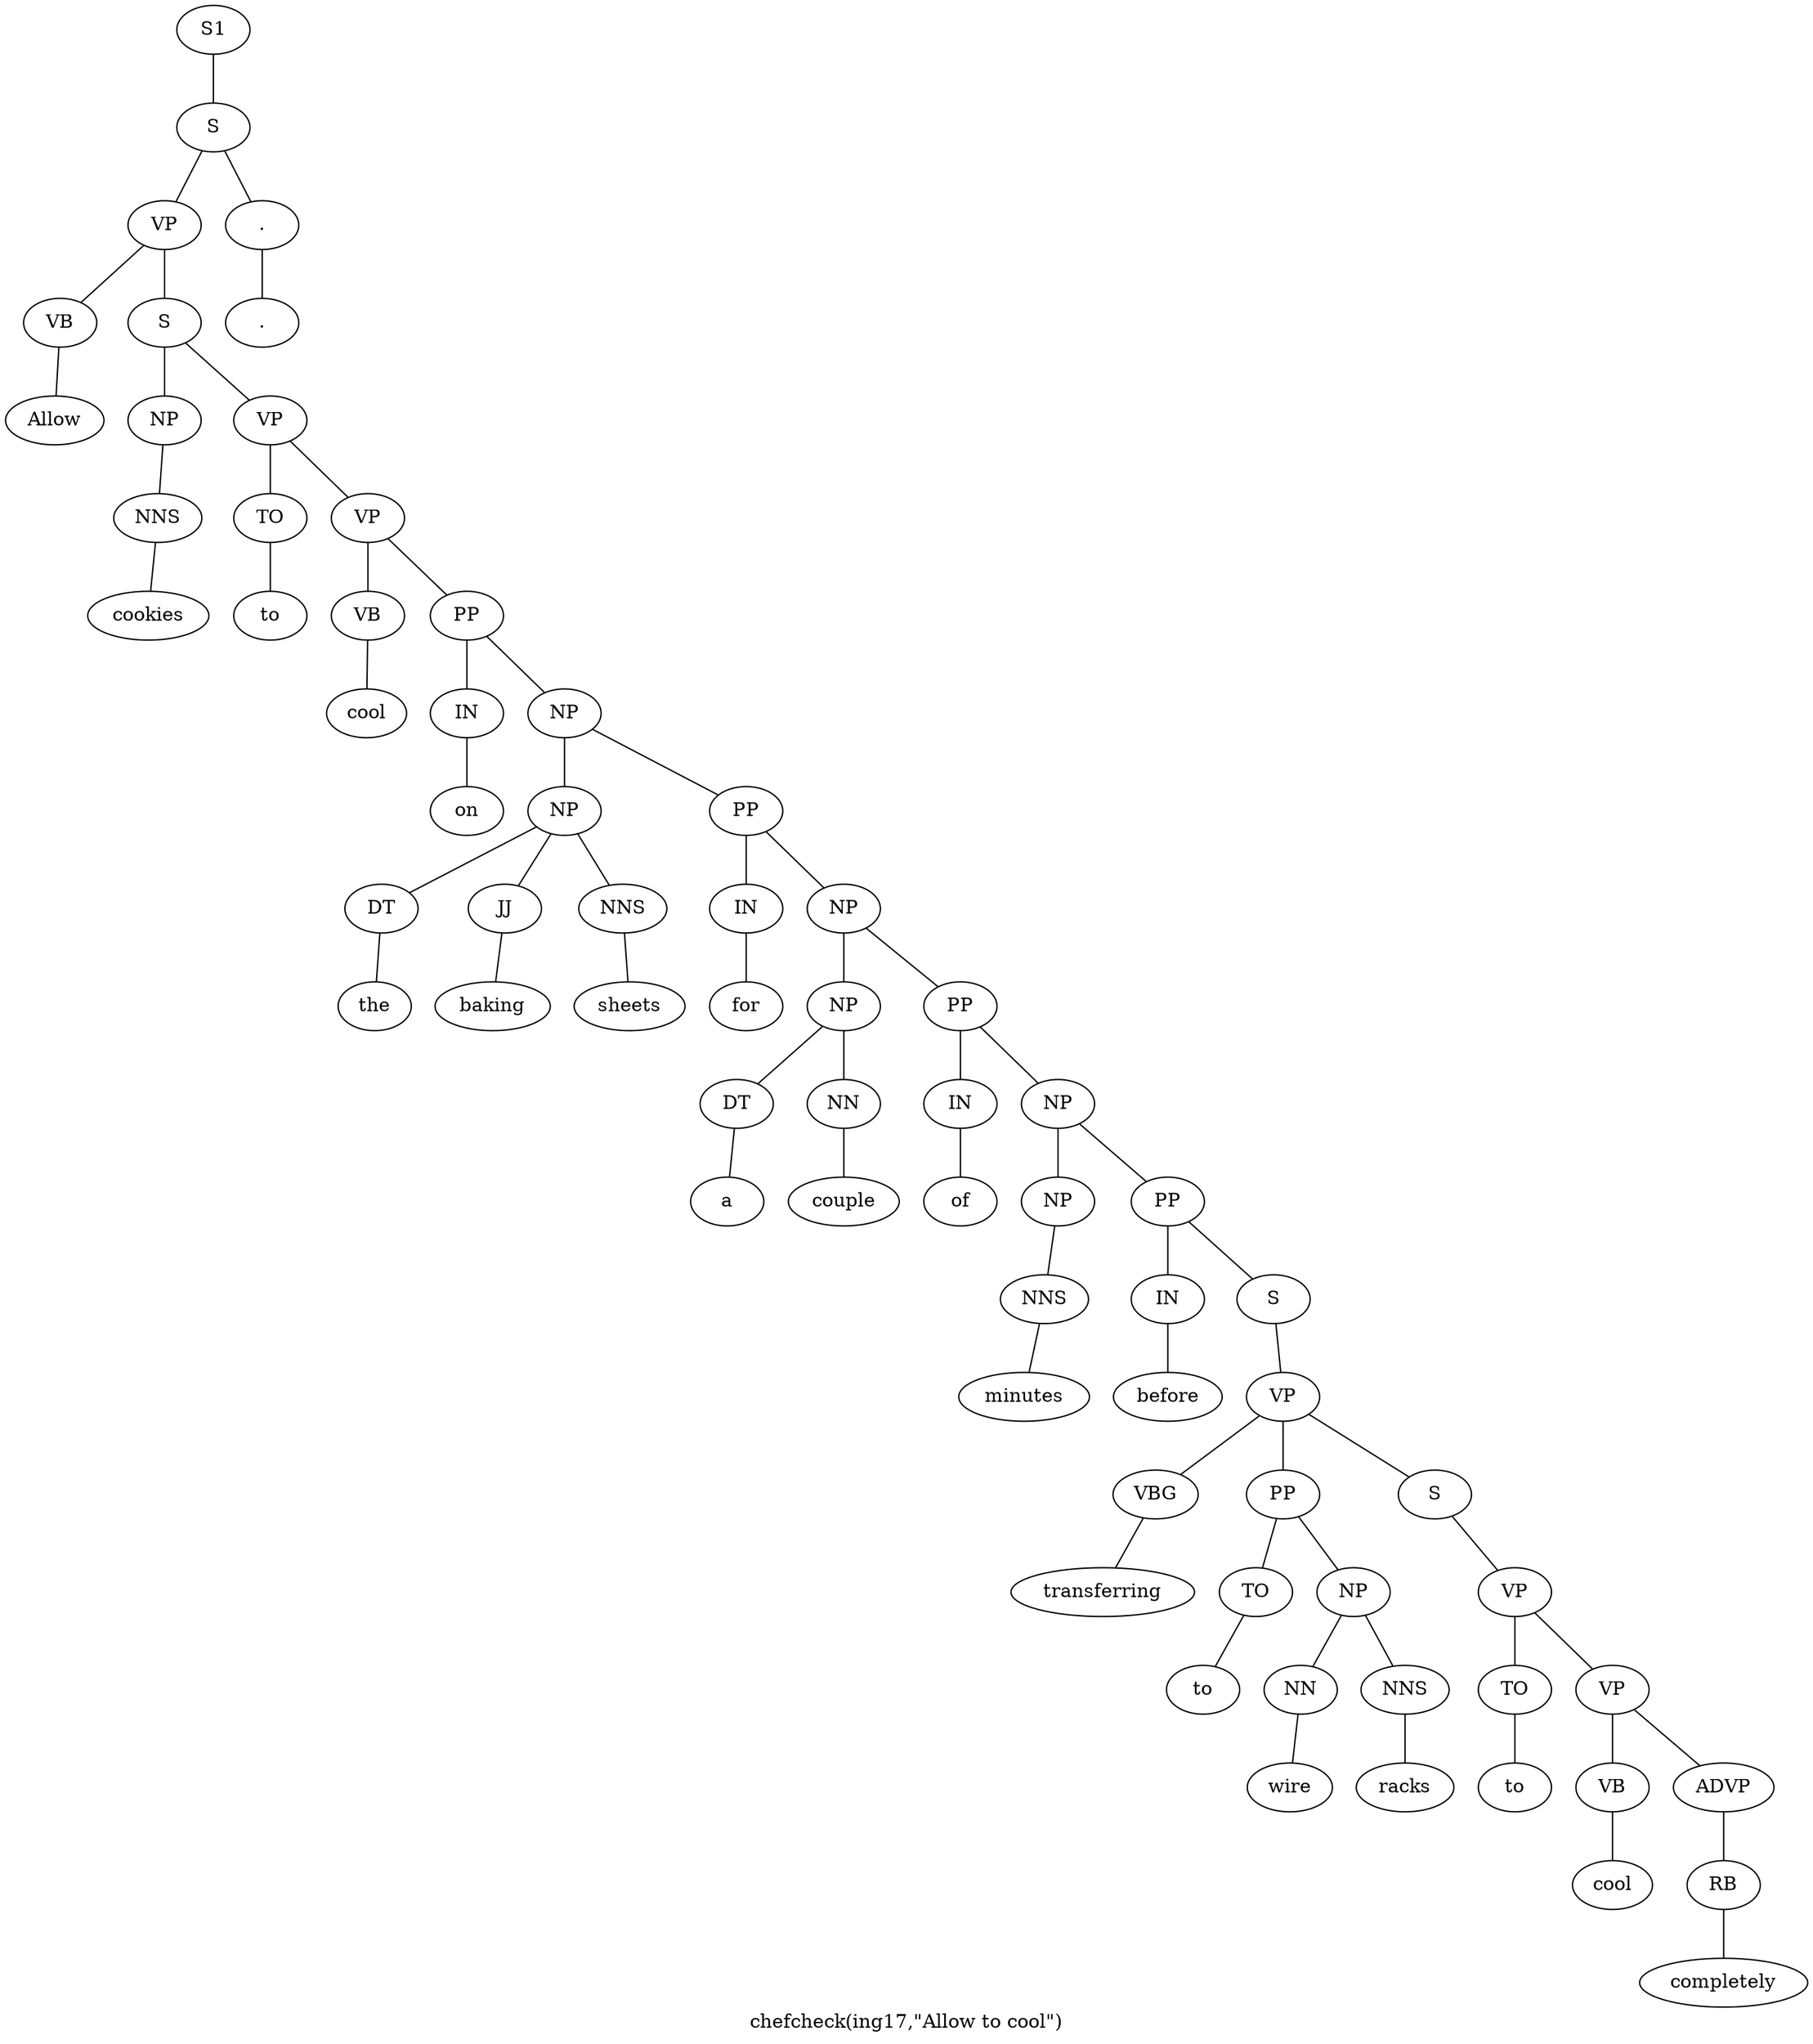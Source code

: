 graph SyntaxGraph {
	label = "chefcheck(ing17,\"Allow to cool\")";
	Node0 [label="S1"];
	Node1 [label="S"];
	Node2 [label="VP"];
	Node3 [label="VB"];
	Node4 [label="Allow"];
	Node5 [label="S"];
	Node6 [label="NP"];
	Node7 [label="NNS"];
	Node8 [label="cookies"];
	Node9 [label="VP"];
	Node10 [label="TO"];
	Node11 [label="to"];
	Node12 [label="VP"];
	Node13 [label="VB"];
	Node14 [label="cool"];
	Node15 [label="PP"];
	Node16 [label="IN"];
	Node17 [label="on"];
	Node18 [label="NP"];
	Node19 [label="NP"];
	Node20 [label="DT"];
	Node21 [label="the"];
	Node22 [label="JJ"];
	Node23 [label="baking"];
	Node24 [label="NNS"];
	Node25 [label="sheets"];
	Node26 [label="PP"];
	Node27 [label="IN"];
	Node28 [label="for"];
	Node29 [label="NP"];
	Node30 [label="NP"];
	Node31 [label="DT"];
	Node32 [label="a"];
	Node33 [label="NN"];
	Node34 [label="couple"];
	Node35 [label="PP"];
	Node36 [label="IN"];
	Node37 [label="of"];
	Node38 [label="NP"];
	Node39 [label="NP"];
	Node40 [label="NNS"];
	Node41 [label="minutes"];
	Node42 [label="PP"];
	Node43 [label="IN"];
	Node44 [label="before"];
	Node45 [label="S"];
	Node46 [label="VP"];
	Node47 [label="VBG"];
	Node48 [label="transferring"];
	Node49 [label="PP"];
	Node50 [label="TO"];
	Node51 [label="to"];
	Node52 [label="NP"];
	Node53 [label="NN"];
	Node54 [label="wire"];
	Node55 [label="NNS"];
	Node56 [label="racks"];
	Node57 [label="S"];
	Node58 [label="VP"];
	Node59 [label="TO"];
	Node60 [label="to"];
	Node61 [label="VP"];
	Node62 [label="VB"];
	Node63 [label="cool"];
	Node64 [label="ADVP"];
	Node65 [label="RB"];
	Node66 [label="completely"];
	Node67 [label="."];
	Node68 [label="."];

	Node0 -- Node1;
	Node1 -- Node2;
	Node1 -- Node67;
	Node2 -- Node3;
	Node2 -- Node5;
	Node3 -- Node4;
	Node5 -- Node6;
	Node5 -- Node9;
	Node6 -- Node7;
	Node7 -- Node8;
	Node9 -- Node10;
	Node9 -- Node12;
	Node10 -- Node11;
	Node12 -- Node13;
	Node12 -- Node15;
	Node13 -- Node14;
	Node15 -- Node16;
	Node15 -- Node18;
	Node16 -- Node17;
	Node18 -- Node19;
	Node18 -- Node26;
	Node19 -- Node20;
	Node19 -- Node22;
	Node19 -- Node24;
	Node20 -- Node21;
	Node22 -- Node23;
	Node24 -- Node25;
	Node26 -- Node27;
	Node26 -- Node29;
	Node27 -- Node28;
	Node29 -- Node30;
	Node29 -- Node35;
	Node30 -- Node31;
	Node30 -- Node33;
	Node31 -- Node32;
	Node33 -- Node34;
	Node35 -- Node36;
	Node35 -- Node38;
	Node36 -- Node37;
	Node38 -- Node39;
	Node38 -- Node42;
	Node39 -- Node40;
	Node40 -- Node41;
	Node42 -- Node43;
	Node42 -- Node45;
	Node43 -- Node44;
	Node45 -- Node46;
	Node46 -- Node47;
	Node46 -- Node49;
	Node46 -- Node57;
	Node47 -- Node48;
	Node49 -- Node50;
	Node49 -- Node52;
	Node50 -- Node51;
	Node52 -- Node53;
	Node52 -- Node55;
	Node53 -- Node54;
	Node55 -- Node56;
	Node57 -- Node58;
	Node58 -- Node59;
	Node58 -- Node61;
	Node59 -- Node60;
	Node61 -- Node62;
	Node61 -- Node64;
	Node62 -- Node63;
	Node64 -- Node65;
	Node65 -- Node66;
	Node67 -- Node68;
}